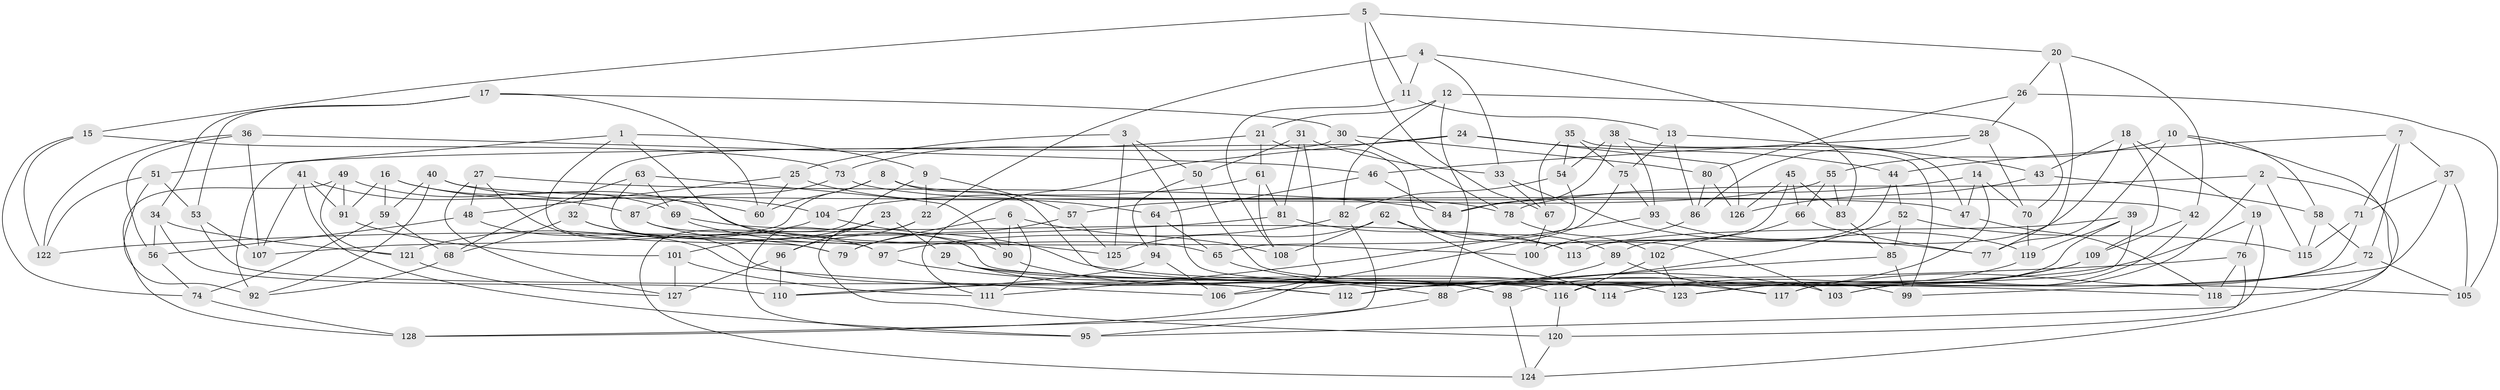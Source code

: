 // coarse degree distribution, {4: 0.75, 5: 0.07894736842105263, 10: 0.013157894736842105, 7: 0.039473684210526314, 8: 0.039473684210526314, 3: 0.013157894736842105, 9: 0.02631578947368421, 6: 0.02631578947368421, 14: 0.013157894736842105}
// Generated by graph-tools (version 1.1) at 2025/02/03/04/25 22:02:03]
// undirected, 128 vertices, 256 edges
graph export_dot {
graph [start="1"]
  node [color=gray90,style=filled];
  1;
  2;
  3;
  4;
  5;
  6;
  7;
  8;
  9;
  10;
  11;
  12;
  13;
  14;
  15;
  16;
  17;
  18;
  19;
  20;
  21;
  22;
  23;
  24;
  25;
  26;
  27;
  28;
  29;
  30;
  31;
  32;
  33;
  34;
  35;
  36;
  37;
  38;
  39;
  40;
  41;
  42;
  43;
  44;
  45;
  46;
  47;
  48;
  49;
  50;
  51;
  52;
  53;
  54;
  55;
  56;
  57;
  58;
  59;
  60;
  61;
  62;
  63;
  64;
  65;
  66;
  67;
  68;
  69;
  70;
  71;
  72;
  73;
  74;
  75;
  76;
  77;
  78;
  79;
  80;
  81;
  82;
  83;
  84;
  85;
  86;
  87;
  88;
  89;
  90;
  91;
  92;
  93;
  94;
  95;
  96;
  97;
  98;
  99;
  100;
  101;
  102;
  103;
  104;
  105;
  106;
  107;
  108;
  109;
  110;
  111;
  112;
  113;
  114;
  115;
  116;
  117;
  118;
  119;
  120;
  121;
  122;
  123;
  124;
  125;
  126;
  127;
  128;
  1 -- 51;
  1 -- 79;
  1 -- 9;
  1 -- 65;
  2 -- 78;
  2 -- 115;
  2 -- 103;
  2 -- 124;
  3 -- 98;
  3 -- 125;
  3 -- 50;
  3 -- 25;
  4 -- 22;
  4 -- 33;
  4 -- 11;
  4 -- 83;
  5 -- 11;
  5 -- 67;
  5 -- 20;
  5 -- 15;
  6 -- 108;
  6 -- 111;
  6 -- 90;
  6 -- 79;
  7 -- 72;
  7 -- 71;
  7 -- 37;
  7 -- 44;
  8 -- 42;
  8 -- 123;
  8 -- 107;
  8 -- 60;
  9 -- 57;
  9 -- 124;
  9 -- 22;
  10 -- 58;
  10 -- 77;
  10 -- 55;
  10 -- 118;
  11 -- 13;
  11 -- 108;
  12 -- 88;
  12 -- 21;
  12 -- 82;
  12 -- 70;
  13 -- 75;
  13 -- 43;
  13 -- 86;
  14 -- 84;
  14 -- 70;
  14 -- 98;
  14 -- 47;
  15 -- 74;
  15 -- 73;
  15 -- 122;
  16 -- 100;
  16 -- 60;
  16 -- 59;
  16 -- 91;
  17 -- 34;
  17 -- 30;
  17 -- 60;
  17 -- 53;
  18 -- 19;
  18 -- 89;
  18 -- 109;
  18 -- 43;
  19 -- 95;
  19 -- 112;
  19 -- 76;
  20 -- 77;
  20 -- 26;
  20 -- 42;
  21 -- 61;
  21 -- 73;
  21 -- 103;
  22 -- 96;
  22 -- 120;
  23 -- 95;
  23 -- 29;
  23 -- 101;
  23 -- 96;
  24 -- 44;
  24 -- 92;
  24 -- 111;
  24 -- 126;
  25 -- 60;
  25 -- 48;
  25 -- 64;
  26 -- 80;
  26 -- 28;
  26 -- 105;
  27 -- 48;
  27 -- 127;
  27 -- 112;
  27 -- 84;
  28 -- 46;
  28 -- 86;
  28 -- 70;
  29 -- 114;
  29 -- 118;
  29 -- 88;
  30 -- 32;
  30 -- 78;
  30 -- 80;
  31 -- 128;
  31 -- 50;
  31 -- 81;
  31 -- 33;
  32 -- 97;
  32 -- 68;
  32 -- 79;
  33 -- 67;
  33 -- 77;
  34 -- 110;
  34 -- 56;
  34 -- 121;
  35 -- 54;
  35 -- 67;
  35 -- 99;
  35 -- 75;
  36 -- 122;
  36 -- 56;
  36 -- 46;
  36 -- 107;
  37 -- 71;
  37 -- 105;
  37 -- 99;
  38 -- 93;
  38 -- 47;
  38 -- 84;
  38 -- 54;
  39 -- 113;
  39 -- 117;
  39 -- 119;
  39 -- 114;
  40 -- 92;
  40 -- 47;
  40 -- 104;
  40 -- 59;
  41 -- 107;
  41 -- 91;
  41 -- 87;
  41 -- 95;
  42 -- 109;
  42 -- 103;
  43 -- 58;
  43 -- 126;
  44 -- 113;
  44 -- 52;
  45 -- 66;
  45 -- 126;
  45 -- 100;
  45 -- 83;
  46 -- 84;
  46 -- 64;
  47 -- 118;
  48 -- 106;
  48 -- 56;
  49 -- 91;
  49 -- 69;
  49 -- 121;
  49 -- 128;
  50 -- 94;
  50 -- 99;
  51 -- 53;
  51 -- 122;
  51 -- 92;
  52 -- 85;
  52 -- 115;
  52 -- 112;
  53 -- 107;
  53 -- 116;
  54 -- 82;
  54 -- 65;
  55 -- 57;
  55 -- 66;
  55 -- 83;
  56 -- 74;
  57 -- 125;
  57 -- 79;
  58 -- 72;
  58 -- 115;
  59 -- 74;
  59 -- 68;
  61 -- 104;
  61 -- 108;
  61 -- 81;
  62 -- 108;
  62 -- 89;
  62 -- 114;
  62 -- 125;
  63 -- 90;
  63 -- 68;
  63 -- 97;
  63 -- 69;
  64 -- 65;
  64 -- 94;
  65 -- 103;
  66 -- 102;
  66 -- 77;
  67 -- 100;
  68 -- 92;
  69 -- 125;
  69 -- 113;
  70 -- 119;
  71 -- 115;
  71 -- 116;
  72 -- 117;
  72 -- 105;
  73 -- 78;
  73 -- 87;
  74 -- 128;
  75 -- 106;
  75 -- 93;
  76 -- 118;
  76 -- 120;
  76 -- 110;
  78 -- 102;
  80 -- 126;
  80 -- 86;
  81 -- 122;
  81 -- 113;
  82 -- 128;
  82 -- 97;
  83 -- 85;
  85 -- 88;
  85 -- 99;
  86 -- 100;
  87 -- 90;
  87 -- 105;
  88 -- 95;
  89 -- 117;
  89 -- 106;
  90 -- 98;
  91 -- 101;
  93 -- 119;
  93 -- 111;
  94 -- 110;
  94 -- 106;
  96 -- 110;
  96 -- 127;
  97 -- 112;
  98 -- 124;
  101 -- 127;
  101 -- 111;
  102 -- 123;
  102 -- 116;
  104 -- 121;
  104 -- 117;
  109 -- 123;
  109 -- 114;
  116 -- 120;
  119 -- 123;
  120 -- 124;
  121 -- 127;
}

